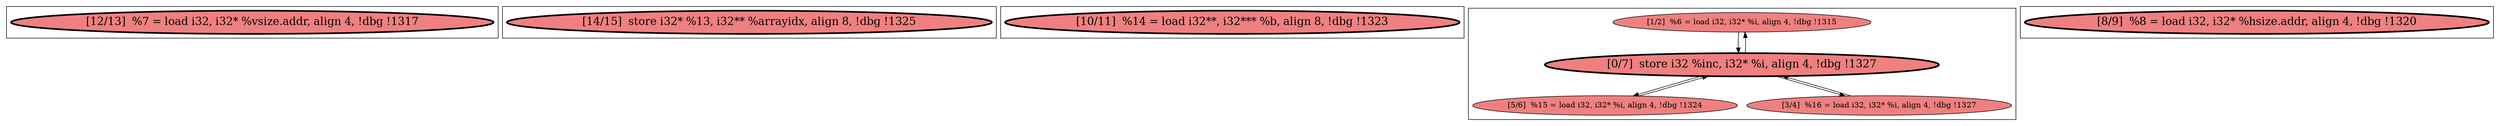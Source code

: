 
digraph G {





subgraph cluster4 {


node380 [penwidth=3.0,fontsize=20,fillcolor=lightcoral,label="[12/13]  %7 = load i32, i32* %vsize.addr, align 4, !dbg !1317",shape=ellipse,style=filled ]



}

subgraph cluster3 {


node379 [penwidth=3.0,fontsize=20,fillcolor=lightcoral,label="[14/15]  store i32* %13, i32** %arrayidx, align 8, !dbg !1325",shape=ellipse,style=filled ]



}

subgraph cluster2 {


node378 [penwidth=3.0,fontsize=20,fillcolor=lightcoral,label="[10/11]  %14 = load i32**, i32*** %b, align 8, !dbg !1323",shape=ellipse,style=filled ]



}

subgraph cluster0 {


node376 [fillcolor=lightcoral,label="[1/2]  %6 = load i32, i32* %i, align 4, !dbg !1315",shape=ellipse,style=filled ]
node375 [penwidth=3.0,fontsize=20,fillcolor=lightcoral,label="[0/7]  store i32 %inc, i32* %i, align 4, !dbg !1327",shape=ellipse,style=filled ]
node373 [fillcolor=lightcoral,label="[5/6]  %15 = load i32, i32* %i, align 4, !dbg !1324",shape=ellipse,style=filled ]
node374 [fillcolor=lightcoral,label="[3/4]  %16 = load i32, i32* %i, align 4, !dbg !1327",shape=ellipse,style=filled ]

node374->node375 [ ]
node375->node373 [ ]
node376->node375 [ ]
node375->node374 [ ]
node373->node375 [ ]
node375->node376 [ ]


}

subgraph cluster1 {


node377 [penwidth=3.0,fontsize=20,fillcolor=lightcoral,label="[8/9]  %8 = load i32, i32* %hsize.addr, align 4, !dbg !1320",shape=ellipse,style=filled ]



}

}
